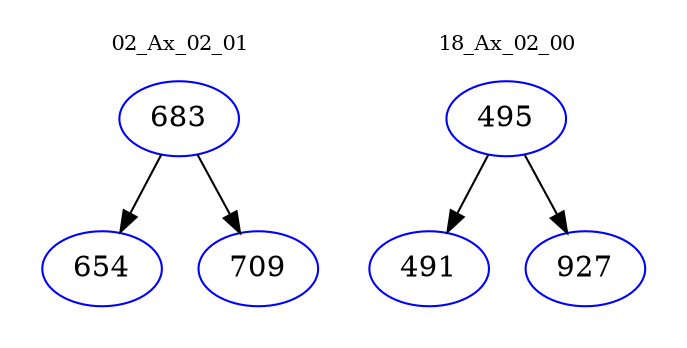 digraph{
subgraph cluster_0 {
color = white
label = "02_Ax_02_01";
fontsize=10;
T0_683 [label="683", color="blue"]
T0_683 -> T0_654 [color="black"]
T0_654 [label="654", color="blue"]
T0_683 -> T0_709 [color="black"]
T0_709 [label="709", color="blue"]
}
subgraph cluster_1 {
color = white
label = "18_Ax_02_00";
fontsize=10;
T1_495 [label="495", color="blue"]
T1_495 -> T1_491 [color="black"]
T1_491 [label="491", color="blue"]
T1_495 -> T1_927 [color="black"]
T1_927 [label="927", color="blue"]
}
}
